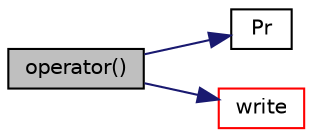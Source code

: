 digraph "operator()"
{
  bgcolor="transparent";
  edge [fontname="Helvetica",fontsize="10",labelfontname="Helvetica",labelfontsize="10"];
  node [fontname="Helvetica",fontsize="10",shape=record];
  rankdir="LR";
  Node91 [label="operator()",height=0.2,width=0.4,color="black", fillcolor="grey75", style="filled", fontcolor="black"];
  Node91 -> Node92 [color="midnightblue",fontsize="10",style="solid",fontname="Helvetica"];
  Node92 [label="Pr",height=0.2,width=0.4,color="black",URL="$a41468.html#aeb70e6440d8d38bb6bd40b634169896a"];
  Node91 -> Node93 [color="midnightblue",fontsize="10",style="solid",fontname="Helvetica"];
  Node93 [label="write",height=0.2,width=0.4,color="red",URL="$a31637.html#a78cec3e4ecac4a89a3ad8d38f2ad21f5",tooltip="Write to stream. "];
}
